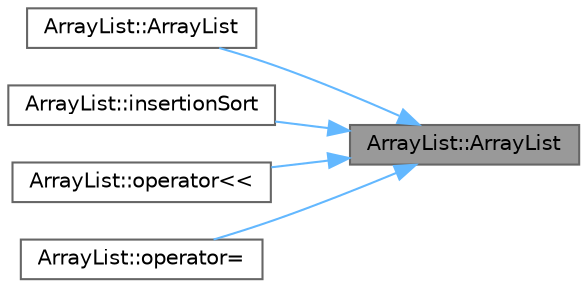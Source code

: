 digraph "ArrayList::ArrayList"
{
 // LATEX_PDF_SIZE
  bgcolor="transparent";
  edge [fontname=Helvetica,fontsize=10,labelfontname=Helvetica,labelfontsize=10];
  node [fontname=Helvetica,fontsize=10,shape=box,height=0.2,width=0.4];
  rankdir="RL";
  Node1 [id="Node000001",label="ArrayList::ArrayList",height=0.2,width=0.4,color="gray40", fillcolor="grey60", style="filled", fontcolor="black",tooltip=" "];
  Node1 -> Node2 [id="edge1_Node000001_Node000002",dir="back",color="steelblue1",style="solid",tooltip=" "];
  Node2 [id="Node000002",label="ArrayList::ArrayList",height=0.2,width=0.4,color="grey40", fillcolor="white", style="filled",URL="$class_array_list.html#a40e4e8789525d9df99df5dad2004c450",tooltip=" "];
  Node1 -> Node3 [id="edge2_Node000001_Node000003",dir="back",color="steelblue1",style="solid",tooltip=" "];
  Node3 [id="Node000003",label="ArrayList::insertionSort",height=0.2,width=0.4,color="grey40", fillcolor="white", style="filled",URL="$class_array_list.html#ada3fb5f7a252cfd485ce04c99435479d",tooltip=" "];
  Node1 -> Node4 [id="edge3_Node000001_Node000004",dir="back",color="steelblue1",style="solid",tooltip=" "];
  Node4 [id="Node000004",label="ArrayList::operator\<\<",height=0.2,width=0.4,color="grey40", fillcolor="white", style="filled",URL="$class_array_list.html#ac11ec0890677bcb13bf6a210adbb0fcf",tooltip=" "];
  Node1 -> Node5 [id="edge4_Node000001_Node000005",dir="back",color="steelblue1",style="solid",tooltip=" "];
  Node5 [id="Node000005",label="ArrayList::operator=",height=0.2,width=0.4,color="grey40", fillcolor="white", style="filled",URL="$class_array_list.html#a6b43f2d020e29c652c3909bae4d01e43",tooltip=" "];
}
